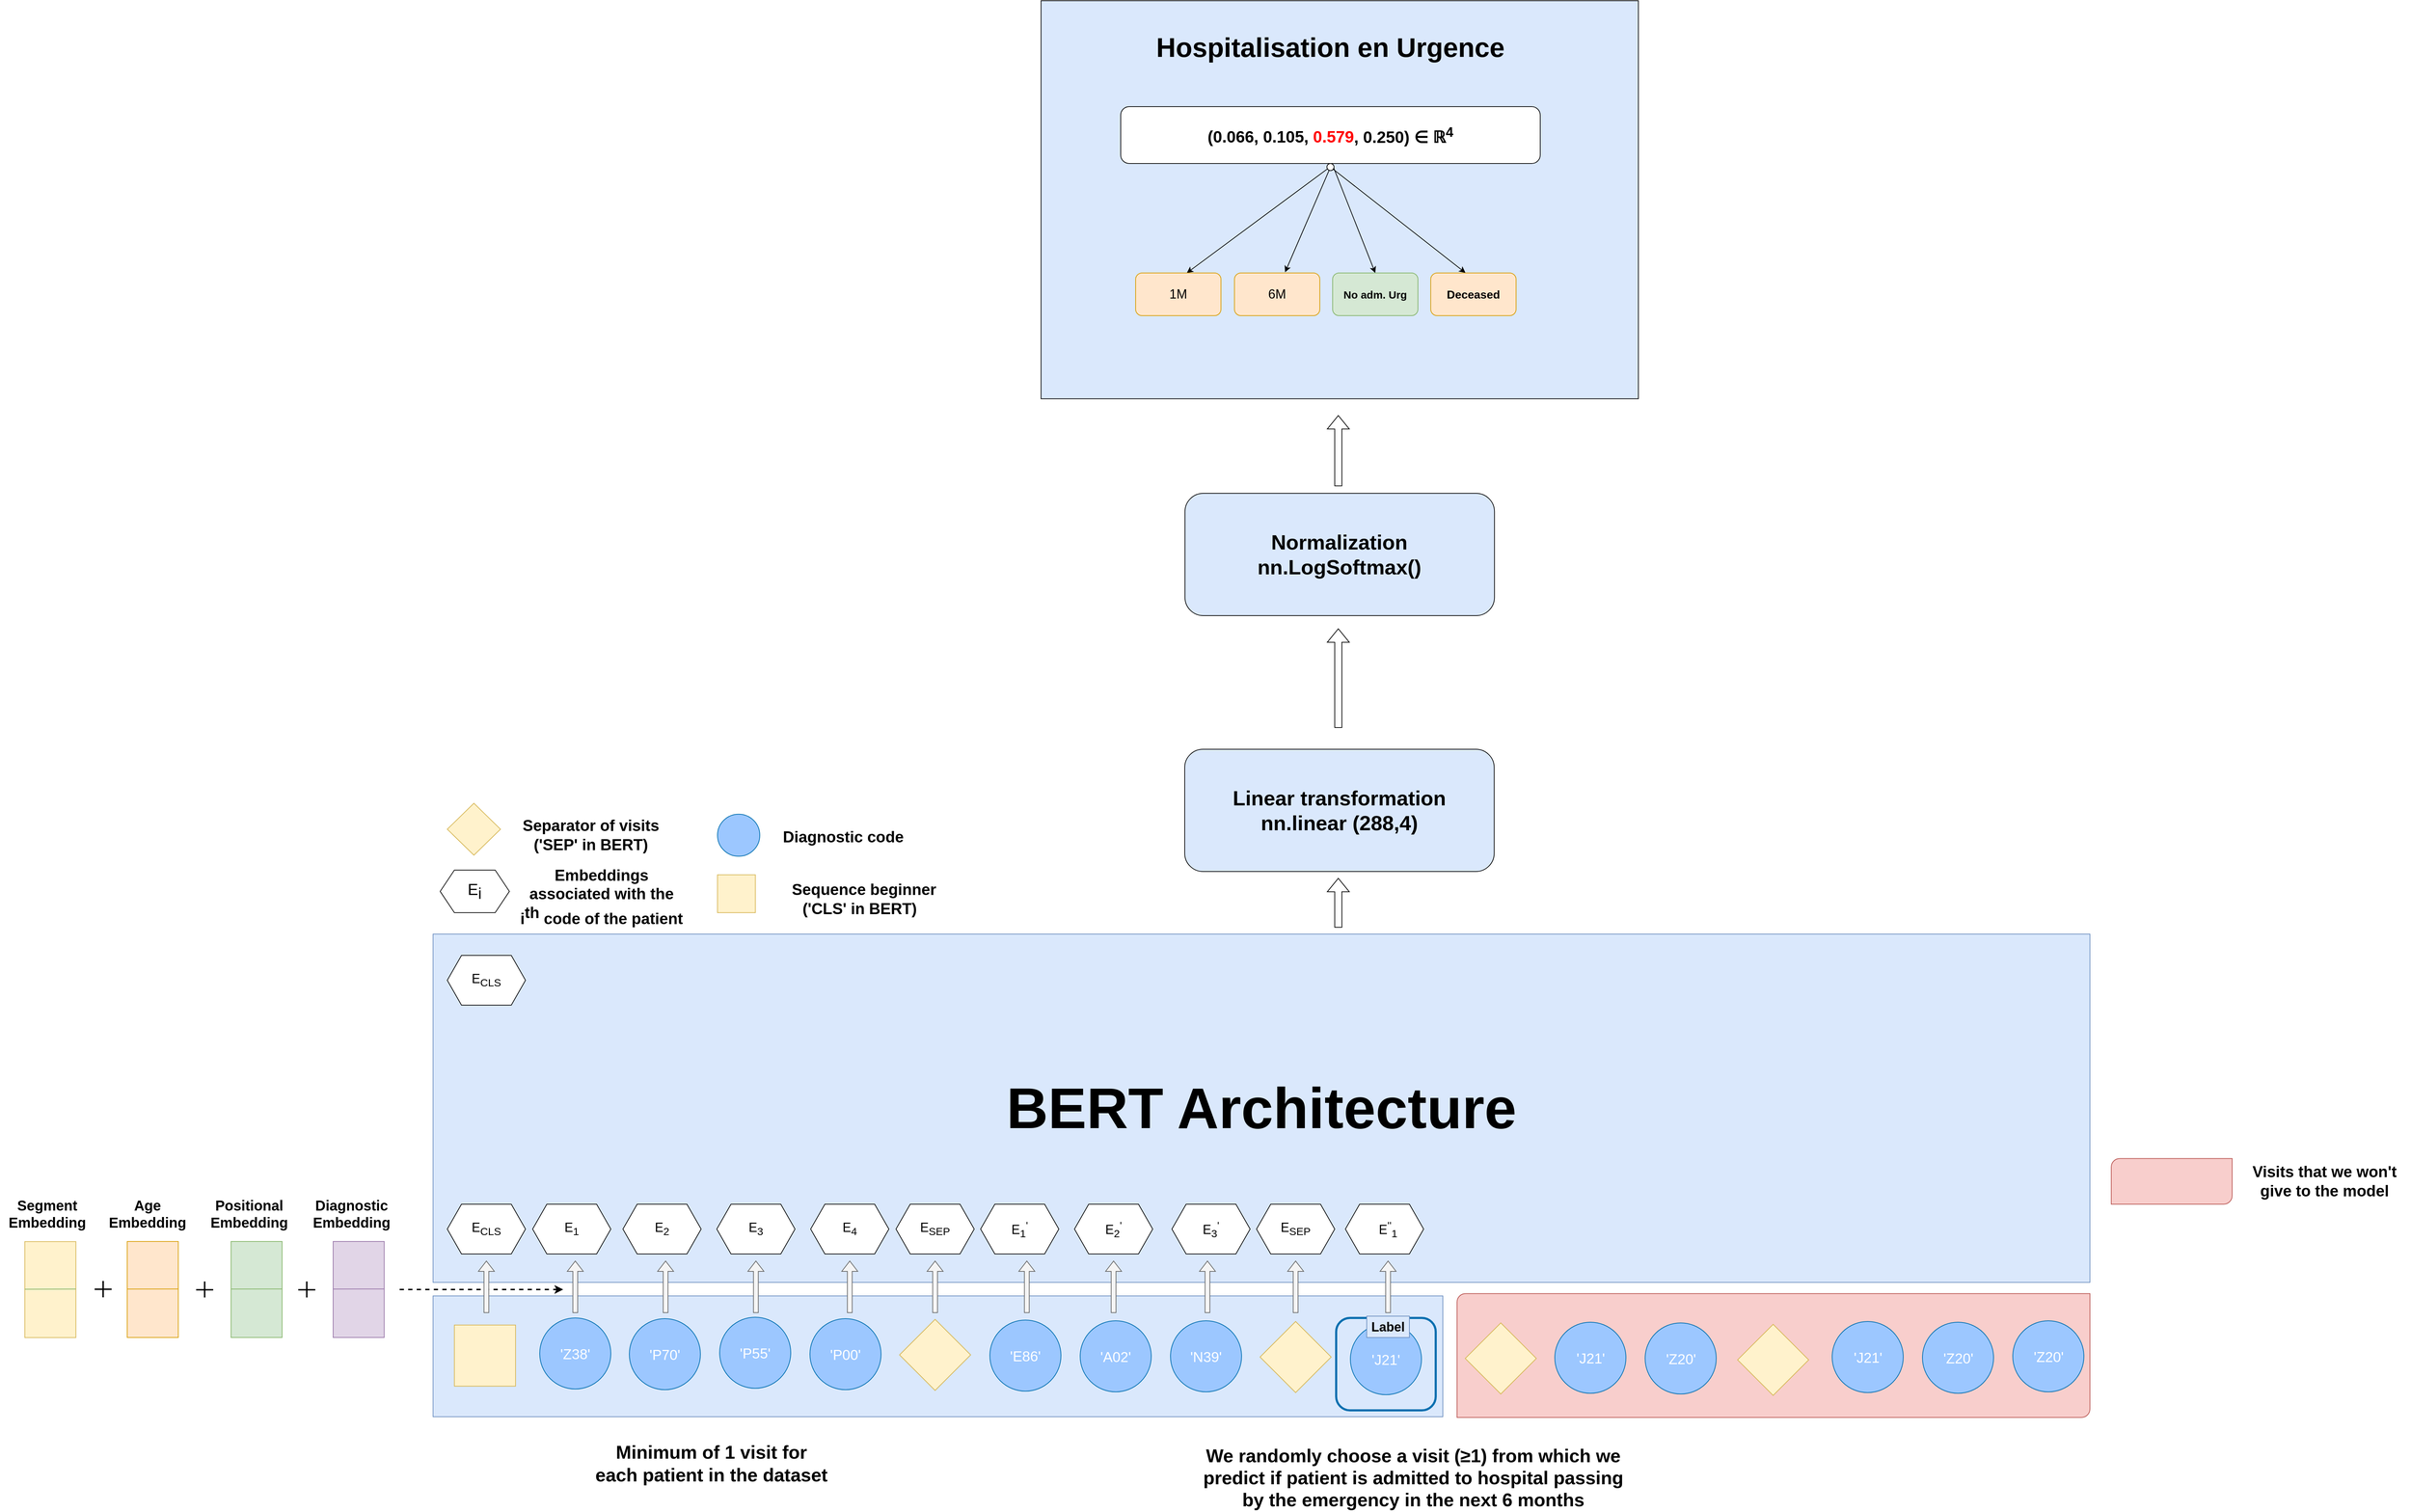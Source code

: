 <mxfile version="22.0.4" type="github">
  <diagram name="Page-1" id="iJaSMaVpHQGALXnixF5b">
    <mxGraphModel dx="619" dy="2092" grid="1" gridSize="10" guides="1" tooltips="1" connect="1" arrows="1" fold="1" page="1" pageScale="1" pageWidth="827" pageHeight="1169" math="0" shadow="0">
      <root>
        <mxCell id="0" />
        <mxCell id="1" parent="0" />
        <mxCell id="U0XQma4ryhpkUwMsfx8T-19" value="" style="verticalLabelPosition=bottom;verticalAlign=top;html=1;shape=mxgraph.basic.diag_round_rect;dx=6;whiteSpace=wrap;fillColor=#f8cecc;strokeColor=#b85450;" parent="1" vertex="1">
          <mxGeometry x="3060" y="795.75" width="890" height="174.25" as="geometry" />
        </mxCell>
        <mxCell id="1E4NdVVgAduAR2HttTV0-28" value="&lt;h2 style=&quot;font-size: 81px;&quot; align=&quot;center&quot;&gt;&lt;font style=&quot;font-size: 81px;&quot;&gt;BERT Architecture&lt;/font&gt;&lt;/h2&gt;" style="rounded=0;whiteSpace=wrap;html=1;fillColor=#dae8fc;strokeColor=#6c8ebf;align=center;" parent="1" vertex="1">
          <mxGeometry x="1620" y="290" width="2330" height="490" as="geometry" />
        </mxCell>
        <mxCell id="pajMBO5-fDyzua4MGGLV-39" value="" style="rounded=0;whiteSpace=wrap;html=1;fillColor=#dae8fc;flipH=1;strokeColor=#6c8ebf;flipV=0;" parent="1" vertex="1">
          <mxGeometry x="1620" y="799" width="1420" height="170" as="geometry" />
        </mxCell>
        <mxCell id="pajMBO5-fDyzua4MGGLV-40" value="&lt;font style=&quot;font-size: 20px;&quot; color=&quot;#ffffff&quot;&gt;&#39;P55&#39;&lt;/font&gt;" style="ellipse;whiteSpace=wrap;html=1;fillColor=#9CC7FF;flipH=1;strokeColor=#006EAF;" parent="1" vertex="1">
          <mxGeometry x="2023" y="829" width="100" height="100" as="geometry" />
        </mxCell>
        <mxCell id="pajMBO5-fDyzua4MGGLV-41" value="&lt;font style=&quot;font-size: 20px;&quot;&gt;&#39;Z38&#39;&lt;/font&gt;" style="ellipse;whiteSpace=wrap;html=1;fillColor=#9CC7FF;flipH=1;strokeColor=#006EAF;fontColor=#ffffff;" parent="1" vertex="1">
          <mxGeometry x="1770" y="830" width="100" height="100" as="geometry" />
        </mxCell>
        <mxCell id="pajMBO5-fDyzua4MGGLV-42" value="&lt;font style=&quot;font-size: 20px;&quot; color=&quot;#ffffff&quot;&gt;&#39;P70&#39;&lt;/font&gt;" style="ellipse;whiteSpace=wrap;html=1;fillColor=#9CC7FF;flipH=1;strokeColor=#006EAF;" parent="1" vertex="1">
          <mxGeometry x="1896" y="831" width="100" height="100" as="geometry" />
        </mxCell>
        <mxCell id="pajMBO5-fDyzua4MGGLV-43" value="&lt;font style=&quot;font-size: 20px;&quot; color=&quot;#ffffff&quot;&gt;&#39;P00&#39;&lt;/font&gt;" style="ellipse;whiteSpace=wrap;html=1;fillColor=#9CC7FF;flipH=1;strokeColor=#006EAF;" parent="1" vertex="1">
          <mxGeometry x="2150" y="831" width="100" height="100" as="geometry" />
        </mxCell>
        <mxCell id="pajMBO5-fDyzua4MGGLV-44" value="" style="rhombus;whiteSpace=wrap;html=1;flipH=1;direction=north;fillColor=#fff2cc;strokeColor=#d6b656;" parent="1" vertex="1">
          <mxGeometry x="2276" y="832" width="100" height="100" as="geometry" />
        </mxCell>
        <mxCell id="pajMBO5-fDyzua4MGGLV-45" value="&lt;font style=&quot;font-size: 20px;&quot; color=&quot;#ffffff&quot;&gt;&#39;E86&#39;&lt;/font&gt;" style="ellipse;whiteSpace=wrap;html=1;fillColor=#9CC7FF;flipH=1;strokeColor=#006EAF;" parent="1" vertex="1">
          <mxGeometry x="2403" y="833" width="100" height="100" as="geometry" />
        </mxCell>
        <mxCell id="pajMBO5-fDyzua4MGGLV-46" value="&lt;font style=&quot;font-size: 20px;&quot; color=&quot;#ffffff&quot;&gt;&#39;A02&#39;&lt;/font&gt;" style="ellipse;whiteSpace=wrap;html=1;fillColor=#9CC7FF;flipH=1;strokeColor=#006EAF;" parent="1" vertex="1">
          <mxGeometry x="2530" y="834" width="100" height="100" as="geometry" />
        </mxCell>
        <mxCell id="pajMBO5-fDyzua4MGGLV-47" value="&lt;font style=&quot;font-size: 20px;&quot; color=&quot;#ffffff&quot;&gt;&#39;N39&#39;&lt;/font&gt;" style="ellipse;whiteSpace=wrap;html=1;fillColor=#9CC7FF;flipH=1;strokeColor=#006EAF;" parent="1" vertex="1">
          <mxGeometry x="2657" y="834" width="100" height="100" as="geometry" />
        </mxCell>
        <mxCell id="pajMBO5-fDyzua4MGGLV-48" value="" style="rhombus;whiteSpace=wrap;html=1;flipH=1;fillColor=#fff2cc;strokeColor=#d6b656;" parent="1" vertex="1">
          <mxGeometry x="2783" y="835" width="100" height="100" as="geometry" />
        </mxCell>
        <mxCell id="pajMBO5-fDyzua4MGGLV-49" value="&lt;font style=&quot;font-size: 20px;&quot; color=&quot;#ffffff&quot;&gt;&#39;J21&#39;&lt;/font&gt;" style="ellipse;whiteSpace=wrap;html=1;fillColor=#9CC7FF;flipH=1;strokeColor=#006EAF;" parent="1" vertex="1">
          <mxGeometry x="2910" y="838" width="100" height="100" as="geometry" />
        </mxCell>
        <mxCell id="pajMBO5-fDyzua4MGGLV-51" value="" style="whiteSpace=wrap;html=1;aspect=fixed;direction=east;flipH=1;flipV=1;strokeColor=#d6b656;fillColor=#fff2cc;" parent="1" vertex="1">
          <mxGeometry x="1650" y="840" width="86" height="86" as="geometry" />
        </mxCell>
        <mxCell id="pajMBO5-fDyzua4MGGLV-158" value="" style="shape=hexagon;perimeter=hexagonPerimeter2;whiteSpace=wrap;html=1;fixedSize=1;" parent="1" vertex="1">
          <mxGeometry x="1760" y="670" width="110" height="70" as="geometry" />
        </mxCell>
        <mxCell id="pajMBO5-fDyzua4MGGLV-159" value="" style="shape=hexagon;perimeter=hexagonPerimeter2;whiteSpace=wrap;html=1;fixedSize=1;" parent="1" vertex="1">
          <mxGeometry x="2522" y="670" width="110" height="70" as="geometry" />
        </mxCell>
        <mxCell id="pajMBO5-fDyzua4MGGLV-160" value="" style="shape=hexagon;perimeter=hexagonPerimeter2;whiteSpace=wrap;html=1;fixedSize=1;" parent="1" vertex="1">
          <mxGeometry x="2390" y="670" width="110" height="70" as="geometry" />
        </mxCell>
        <mxCell id="pajMBO5-fDyzua4MGGLV-161" value="" style="shape=hexagon;perimeter=hexagonPerimeter2;whiteSpace=wrap;html=1;fixedSize=1;" parent="1" vertex="1">
          <mxGeometry x="2151" y="670" width="110" height="70" as="geometry" />
        </mxCell>
        <mxCell id="pajMBO5-fDyzua4MGGLV-162" value="" style="shape=hexagon;perimeter=hexagonPerimeter2;whiteSpace=wrap;html=1;fixedSize=1;" parent="1" vertex="1">
          <mxGeometry x="2019" y="670" width="110" height="70" as="geometry" />
        </mxCell>
        <mxCell id="pajMBO5-fDyzua4MGGLV-163" value="" style="shape=hexagon;perimeter=hexagonPerimeter2;whiteSpace=wrap;html=1;fixedSize=1;" parent="1" vertex="1">
          <mxGeometry x="1887" y="670" width="110" height="70" as="geometry" />
        </mxCell>
        <mxCell id="pajMBO5-fDyzua4MGGLV-164" value="" style="shape=hexagon;perimeter=hexagonPerimeter2;whiteSpace=wrap;html=1;fixedSize=1;" parent="1" vertex="1">
          <mxGeometry x="2903" y="670" width="110" height="70" as="geometry" />
        </mxCell>
        <mxCell id="pajMBO5-fDyzua4MGGLV-165" value="" style="shape=hexagon;perimeter=hexagonPerimeter2;whiteSpace=wrap;html=1;fixedSize=1;" parent="1" vertex="1">
          <mxGeometry x="2659" y="670" width="110" height="70" as="geometry" />
        </mxCell>
        <mxCell id="pajMBO5-fDyzua4MGGLV-166" value="&lt;font style=&quot;font-size: 18px;&quot;&gt;E&lt;sub&gt;1&lt;/sub&gt;&lt;/font&gt;" style="text;html=1;strokeColor=none;fillColor=none;align=center;verticalAlign=middle;whiteSpace=wrap;rounded=0;" parent="1" vertex="1">
          <mxGeometry x="1785" y="690" width="60" height="30" as="geometry" />
        </mxCell>
        <mxCell id="pajMBO5-fDyzua4MGGLV-167" value="&lt;font style=&quot;font-size: 18px;&quot;&gt;E&lt;sub&gt;1&lt;/sub&gt;&lt;sup&gt;&#39;&lt;/sup&gt;&lt;/font&gt;" style="text;html=1;strokeColor=none;fillColor=none;align=center;verticalAlign=middle;whiteSpace=wrap;rounded=0;" parent="1" vertex="1">
          <mxGeometry x="2415" y="690" width="60" height="30" as="geometry" />
        </mxCell>
        <mxCell id="pajMBO5-fDyzua4MGGLV-168" value="&lt;font style=&quot;font-size: 18px;&quot;&gt;E&lt;sub&gt;4&lt;/sub&gt;&lt;/font&gt;" style="text;html=1;strokeColor=none;fillColor=none;align=center;verticalAlign=middle;whiteSpace=wrap;rounded=0;" parent="1" vertex="1">
          <mxGeometry x="2176" y="690" width="60" height="30" as="geometry" />
        </mxCell>
        <mxCell id="pajMBO5-fDyzua4MGGLV-169" value="&lt;font style=&quot;font-size: 18px;&quot;&gt;E&lt;sub&gt;3&lt;/sub&gt;&lt;/font&gt;" style="text;html=1;strokeColor=none;fillColor=none;align=center;verticalAlign=middle;whiteSpace=wrap;rounded=0;" parent="1" vertex="1">
          <mxGeometry x="2044" y="690" width="60" height="30" as="geometry" />
        </mxCell>
        <mxCell id="pajMBO5-fDyzua4MGGLV-170" value="&lt;font style=&quot;font-size: 18px;&quot;&gt;E&lt;sub&gt;2&lt;/sub&gt;&lt;/font&gt;" style="text;html=1;strokeColor=none;fillColor=none;align=center;verticalAlign=middle;whiteSpace=wrap;rounded=0;" parent="1" vertex="1">
          <mxGeometry x="1912" y="690" width="60" height="30" as="geometry" />
        </mxCell>
        <mxCell id="pajMBO5-fDyzua4MGGLV-171" value="&lt;font style=&quot;font-size: 18px;&quot;&gt;E&lt;sup&gt;&#39;&#39;&lt;/sup&gt;&lt;sub&gt;1&lt;/sub&gt;&lt;/font&gt;" style="text;html=1;strokeColor=none;fillColor=none;align=center;verticalAlign=middle;whiteSpace=wrap;rounded=0;" parent="1" vertex="1">
          <mxGeometry x="2933" y="690" width="60" height="30" as="geometry" />
        </mxCell>
        <mxCell id="pajMBO5-fDyzua4MGGLV-172" value="&lt;font style=&quot;font-size: 18px;&quot;&gt;E&lt;sub&gt;3&lt;/sub&gt;&lt;sup&gt;&#39;&lt;/sup&gt;&lt;/font&gt;" style="text;html=1;strokeColor=none;fillColor=none;align=center;verticalAlign=middle;whiteSpace=wrap;rounded=0;" parent="1" vertex="1">
          <mxGeometry x="2684" y="690" width="60" height="30" as="geometry" />
        </mxCell>
        <mxCell id="pajMBO5-fDyzua4MGGLV-173" value="&lt;font style=&quot;font-size: 18px;&quot;&gt;E&lt;sub&gt;2&lt;/sub&gt;&lt;sup&gt;&#39;&lt;/sup&gt;&lt;/font&gt;" style="text;html=1;strokeColor=none;fillColor=none;align=center;verticalAlign=middle;whiteSpace=wrap;rounded=0;" parent="1" vertex="1">
          <mxGeometry x="2547" y="690" width="60" height="30" as="geometry" />
        </mxCell>
        <mxCell id="pajMBO5-fDyzua4MGGLV-174" value="" style="shape=singleArrow;direction=north;whiteSpace=wrap;html=1;fillColor=#f5f5f5;fontColor=#333333;strokeColor=#666666;" parent="1" vertex="1">
          <mxGeometry x="1808.75" y="750" width="22.5" height="72.5" as="geometry" />
        </mxCell>
        <mxCell id="pajMBO5-fDyzua4MGGLV-175" value="" style="shape=singleArrow;direction=north;whiteSpace=wrap;html=1;fillColor=#f5f5f5;fontColor=#333333;strokeColor=#666666;" parent="1" vertex="1">
          <mxGeometry x="2443.75" y="750" width="22.5" height="72.5" as="geometry" />
        </mxCell>
        <mxCell id="pajMBO5-fDyzua4MGGLV-176" value="" style="shape=singleArrow;direction=north;whiteSpace=wrap;html=1;fillColor=#f5f5f5;fontColor=#333333;strokeColor=#666666;" parent="1" vertex="1">
          <mxGeometry x="2194.75" y="750" width="22.5" height="72.5" as="geometry" />
        </mxCell>
        <mxCell id="pajMBO5-fDyzua4MGGLV-177" value="" style="shape=singleArrow;direction=north;whiteSpace=wrap;html=1;fillColor=#f5f5f5;fontColor=#333333;strokeColor=#666666;" parent="1" vertex="1">
          <mxGeometry x="2062.75" y="750" width="22.5" height="72.5" as="geometry" />
        </mxCell>
        <mxCell id="pajMBO5-fDyzua4MGGLV-178" value="" style="shape=singleArrow;direction=north;whiteSpace=wrap;html=1;fillColor=#f5f5f5;fontColor=#333333;strokeColor=#666666;" parent="1" vertex="1">
          <mxGeometry x="1935.75" y="750" width="22.5" height="72.5" as="geometry" />
        </mxCell>
        <mxCell id="pajMBO5-fDyzua4MGGLV-179" value="" style="shape=singleArrow;direction=north;whiteSpace=wrap;html=1;fillColor=#f5f5f5;fontColor=#333333;strokeColor=#666666;" parent="1" vertex="1">
          <mxGeometry x="2951.75" y="750" width="22.5" height="72.5" as="geometry" />
        </mxCell>
        <mxCell id="pajMBO5-fDyzua4MGGLV-180" value="" style="shape=singleArrow;direction=north;whiteSpace=wrap;html=1;fillColor=#f5f5f5;fontColor=#333333;strokeColor=#666666;" parent="1" vertex="1">
          <mxGeometry x="2697.75" y="750" width="22.5" height="72.5" as="geometry" />
        </mxCell>
        <mxCell id="pajMBO5-fDyzua4MGGLV-181" value="" style="shape=singleArrow;direction=north;whiteSpace=wrap;html=1;fillColor=#f5f5f5;fontColor=#333333;strokeColor=#666666;" parent="1" vertex="1">
          <mxGeometry x="2565.75" y="750" width="22.5" height="72.5" as="geometry" />
        </mxCell>
        <mxCell id="pajMBO5-fDyzua4MGGLV-209" value="" style="endArrow=classic;html=1;rounded=0;strokeWidth=2;dashed=1;" parent="1" edge="1">
          <mxGeometry width="50" height="50" relative="1" as="geometry">
            <mxPoint x="1573" y="790" as="sourcePoint" />
            <mxPoint x="1803" y="790" as="targetPoint" />
          </mxGeometry>
        </mxCell>
        <mxCell id="pajMBO5-fDyzua4MGGLV-229" value="&lt;div style=&quot;font-size: 29px;&quot;&gt;&lt;b&gt;&lt;font style=&quot;font-size: 29px;&quot;&gt;Linear transformation&lt;/font&gt;&lt;/b&gt;&lt;/div&gt;&lt;div style=&quot;font-size: 29px;&quot;&gt;&lt;font style=&quot;font-size: 29px;&quot;&gt;&lt;b&gt;nn.linear (288,4)&lt;br&gt;&lt;/b&gt; &lt;/font&gt;&lt;/div&gt;" style="rounded=1;whiteSpace=wrap;html=1;fillColor=#DAE8FC;" parent="1" vertex="1">
          <mxGeometry x="2677" y="30" width="435.25" height="172" as="geometry" />
        </mxCell>
        <mxCell id="pajMBO5-fDyzua4MGGLV-251" value="&lt;p style=&quot;line-height: 0%;&quot;&gt;&lt;br&gt;&lt;/p&gt;" style="rounded=0;whiteSpace=wrap;html=1;fillColor=#DAE8FC;" parent="1" vertex="1">
          <mxGeometry x="2475" y="-1023" width="840" height="560" as="geometry" />
        </mxCell>
        <mxCell id="qL8Y19arw2ljMX_Rw4NP-1" value="&lt;font style=&quot;font-size: 23px;&quot;&gt;&lt;b&gt;&lt;font style=&quot;font-size: 23px;&quot;&gt;(0.066, &lt;font style=&quot;font-size: 23px;&quot;&gt;0.105&lt;/font&gt;, &lt;/font&gt;&lt;font style=&quot;font-size: 23px;&quot;&gt;&lt;font style=&quot;font-size: 23px;&quot; color=&quot;#ff0000&quot;&gt;0.579&lt;/font&gt;&lt;/font&gt;&lt;font style=&quot;font-size: 23px;&quot;&gt;, 0.250) ∈ ℝ&lt;sup&gt;4&lt;/sup&gt;&lt;/font&gt;&lt;/b&gt;&lt;/font&gt;" style="rounded=1;whiteSpace=wrap;html=1;" parent="1" vertex="1">
          <mxGeometry x="2587" y="-874" width="590" height="80" as="geometry" />
        </mxCell>
        <mxCell id="qL8Y19arw2ljMX_Rw4NP-11" value="&lt;p style=&quot;line-height: 0%; font-size: 38px;&quot;&gt;&lt;font style=&quot;font-size: 38px;&quot;&gt;&lt;b&gt;&lt;font style=&quot;font-size: 38px;&quot;&gt;Hospitalisation en Urgence&lt;br&gt;&lt;/font&gt;&lt;/b&gt;&lt;/font&gt;&lt;/p&gt;&lt;p style=&quot;line-height: 0%;&quot;&gt;&lt;b&gt;&lt;font style=&quot;font-size: 30px;&quot;&gt;&lt;br&gt;&lt;/font&gt;&lt;/b&gt;&lt;/p&gt;" style="text;html=1;strokeColor=none;fillColor=none;align=center;verticalAlign=middle;whiteSpace=wrap;rounded=0;" parent="1" vertex="1">
          <mxGeometry x="2610" y="-1023" width="544" height="147" as="geometry" />
        </mxCell>
        <mxCell id="U0XQma4ryhpkUwMsfx8T-5" value="&lt;font style=&quot;font-size: 20px;&quot; color=&quot;#ffffff&quot;&gt;&#39;J21&#39;&lt;/font&gt;" style="ellipse;whiteSpace=wrap;html=1;fillColor=#9CC7FF;flipH=1;strokeColor=#006EAF;" parent="1" vertex="1">
          <mxGeometry x="3587.5" y="835" width="100" height="100" as="geometry" />
        </mxCell>
        <mxCell id="U0XQma4ryhpkUwMsfx8T-6" value="&lt;font style=&quot;font-size: 20px;&quot; color=&quot;#ffffff&quot;&gt;&#39;Z20&#39;&lt;/font&gt;" style="ellipse;whiteSpace=wrap;html=1;fillColor=#9CC7FF;flipH=1;strokeColor=#006EAF;" parent="1" vertex="1">
          <mxGeometry x="3714.5" y="836" width="100" height="100" as="geometry" />
        </mxCell>
        <mxCell id="U0XQma4ryhpkUwMsfx8T-7" value="&lt;font style=&quot;font-size: 20px;&quot; color=&quot;#ffffff&quot;&gt;&#39;Z20&#39;&lt;/font&gt;" style="ellipse;whiteSpace=wrap;html=1;fillColor=#9CC7FF;flipH=1;strokeColor=#006EAF;" parent="1" vertex="1">
          <mxGeometry x="3841.5" y="834" width="100" height="100" as="geometry" />
        </mxCell>
        <mxCell id="U0XQma4ryhpkUwMsfx8T-13" value="" style="rhombus;whiteSpace=wrap;html=1;flipH=1;fillColor=#fff2cc;strokeColor=#d6b656;" parent="1" vertex="1">
          <mxGeometry x="3071.5" y="837" width="100" height="100" as="geometry" />
        </mxCell>
        <mxCell id="U0XQma4ryhpkUwMsfx8T-14" value="&lt;font style=&quot;font-size: 20px;&quot; color=&quot;#ffffff&quot;&gt;&#39;J21&#39;&lt;/font&gt;" style="ellipse;whiteSpace=wrap;html=1;fillColor=#9CC7FF;flipH=1;strokeColor=#006EAF;" parent="1" vertex="1">
          <mxGeometry x="3197.5" y="836" width="100" height="100" as="geometry" />
        </mxCell>
        <mxCell id="U0XQma4ryhpkUwMsfx8T-15" value="&lt;font style=&quot;font-size: 20px;&quot; color=&quot;#ffffff&quot;&gt;&#39;Z20&#39;&lt;/font&gt;" style="ellipse;whiteSpace=wrap;html=1;fillColor=#9CC7FF;flipH=1;strokeColor=#006EAF;" parent="1" vertex="1">
          <mxGeometry x="3324.5" y="837" width="100" height="100" as="geometry" />
        </mxCell>
        <mxCell id="U0XQma4ryhpkUwMsfx8T-16" value="" style="rhombus;whiteSpace=wrap;html=1;flipH=1;fillColor=#fff2cc;strokeColor=#d6b656;" parent="1" vertex="1">
          <mxGeometry x="3454.5" y="839" width="100" height="100" as="geometry" />
        </mxCell>
        <mxCell id="U0XQma4ryhpkUwMsfx8T-17" value="" style="rounded=1;whiteSpace=wrap;html=1;fillColor=none;strokeWidth=3;fontColor=#ffffff;strokeColor=#006EAF;" parent="1" vertex="1">
          <mxGeometry x="2890" y="830" width="140" height="130" as="geometry" />
        </mxCell>
        <mxCell id="U0XQma4ryhpkUwMsfx8T-20" value="&lt;font size=&quot;1&quot;&gt;&lt;b&gt;&lt;font style=&quot;font-size: 26px;&quot;&gt;Minimum of 1 visit for each patient in the dataset&lt;br&gt;&lt;/font&gt;&lt;/b&gt;&lt;/font&gt;" style="text;html=1;strokeColor=none;fillColor=none;align=center;verticalAlign=middle;whiteSpace=wrap;rounded=0;" parent="1" vertex="1">
          <mxGeometry x="1845" y="1020" width="333" height="30" as="geometry" />
        </mxCell>
        <mxCell id="U0XQma4ryhpkUwMsfx8T-22" value="&lt;b style=&quot;font-size: 26px;&quot;&gt;&lt;font style=&quot;font-size: 26px;&quot;&gt;We randomly choose a visit (≥1) from which we predict if patient is admitted to hospital passing by the emergency in the next 6 months&lt;br&gt;&lt;/font&gt;&lt;/b&gt;" style="text;html=1;strokeColor=none;fillColor=none;align=center;verticalAlign=middle;whiteSpace=wrap;rounded=0;" parent="1" vertex="1">
          <mxGeometry x="2699" y="1040" width="598.5" height="30" as="geometry" />
        </mxCell>
        <mxCell id="U0XQma4ryhpkUwMsfx8T-38" value="" style="endArrow=classic;html=1;rounded=0;entryX=0.593;entryY=-0.017;entryDx=0;entryDy=0;exitX=0.319;exitY=0.935;exitDx=0;exitDy=0;exitPerimeter=0;entryPerimeter=0;" parent="1" source="U0XQma4ryhpkUwMsfx8T-50" target="Pxr1sb_3Jig655C3xY3p-4" edge="1">
          <mxGeometry width="50" height="50" relative="1" as="geometry">
            <mxPoint x="2800" y="-683" as="sourcePoint" />
            <mxPoint x="2808.5" y="-650" as="targetPoint" />
          </mxGeometry>
        </mxCell>
        <mxCell id="U0XQma4ryhpkUwMsfx8T-41" value="" style="endArrow=classic;html=1;rounded=0;exitX=0.269;exitY=0.614;exitDx=0;exitDy=0;exitPerimeter=0;entryX=0.244;entryY=0.684;entryDx=0;entryDy=0;entryPerimeter=0;" parent="1" source="U0XQma4ryhpkUwMsfx8T-50" edge="1" target="pajMBO5-fDyzua4MGGLV-251">
          <mxGeometry width="50" height="50" relative="1" as="geometry">
            <mxPoint x="2769" y="-792" as="sourcePoint" />
            <mxPoint x="2713" y="-642.9" as="targetPoint" />
          </mxGeometry>
        </mxCell>
        <mxCell id="U0XQma4ryhpkUwMsfx8T-42" value="" style="endArrow=classic;html=1;rounded=0;entryX=0.407;entryY=-0.003;entryDx=0;entryDy=0;entryPerimeter=0;" parent="1" edge="1" target="Pxr1sb_3Jig655C3xY3p-6" source="U0XQma4ryhpkUwMsfx8T-50">
          <mxGeometry width="50" height="50" relative="1" as="geometry">
            <mxPoint x="2890" y="-793" as="sourcePoint" />
            <mxPoint x="3035.8" y="-641.9" as="targetPoint" />
          </mxGeometry>
        </mxCell>
        <mxCell id="U0XQma4ryhpkUwMsfx8T-43" value="" style="endArrow=classic;html=1;rounded=0;entryX=0.5;entryY=0;entryDx=0;entryDy=0;exitX=0.837;exitY=0.317;exitDx=0;exitDy=0;exitPerimeter=0;" parent="1" target="Pxr1sb_3Jig655C3xY3p-5" edge="1" source="U0XQma4ryhpkUwMsfx8T-50">
          <mxGeometry width="50" height="50" relative="1" as="geometry">
            <mxPoint x="2890" y="-793" as="sourcePoint" />
            <mxPoint x="2934.5" y="-649" as="targetPoint" />
          </mxGeometry>
        </mxCell>
        <mxCell id="U0XQma4ryhpkUwMsfx8T-50" value="" style="ellipse;whiteSpace=wrap;html=1;aspect=fixed;" parent="1" vertex="1">
          <mxGeometry x="2877" y="-794" width="10" height="10" as="geometry" />
        </mxCell>
        <mxCell id="U0XQma4ryhpkUwMsfx8T-53" value="&lt;font size=&quot;1&quot;&gt;&lt;b style=&quot;font-size: 18px;&quot;&gt;Label&lt;/b&gt;&lt;/font&gt;" style="text;html=1;strokeColor=#6c8ebf;fillColor=#dae8fc;align=center;verticalAlign=middle;whiteSpace=wrap;rounded=0;" parent="1" vertex="1">
          <mxGeometry x="2933" y="827.5" width="60" height="30" as="geometry" />
        </mxCell>
        <mxCell id="U0XQma4ryhpkUwMsfx8T-54" value="&lt;div style=&quot;font-size: 29px;&quot;&gt;&lt;font style=&quot;font-size: 29px;&quot;&gt;&lt;b&gt;Normalization&lt;br&gt;&lt;/b&gt;&lt;/font&gt;&lt;/div&gt;&lt;div style=&quot;font-size: 29px;&quot;&gt;&lt;font style=&quot;font-size: 29px;&quot;&gt;&lt;b&gt;nn.LogSoftmax()&lt;/b&gt;&lt;/font&gt;&lt;b&gt;&lt;font style=&quot;font-size: 29px;&quot;&gt;&lt;/font&gt;&lt;/b&gt;&lt;/div&gt;" style="rounded=1;whiteSpace=wrap;html=1;fillColor=#DAE8FC;" parent="1" vertex="1">
          <mxGeometry x="2677.38" y="-330" width="435.25" height="172" as="geometry" />
        </mxCell>
        <mxCell id="U0XQma4ryhpkUwMsfx8T-57" value="&lt;font style=&quot;font-size: 18px;&quot;&gt;E&lt;sub style=&quot;&quot;&gt;CLS&lt;/sub&gt;&lt;/font&gt;" style="shape=hexagon;perimeter=hexagonPerimeter2;whiteSpace=wrap;html=1;fixedSize=1;" parent="1" vertex="1">
          <mxGeometry x="1640" y="670" width="110" height="70" as="geometry" />
        </mxCell>
        <mxCell id="U0XQma4ryhpkUwMsfx8T-58" value="" style="shape=singleArrow;direction=north;whiteSpace=wrap;html=1;fillColor=#f5f5f5;fontColor=#333333;strokeColor=#666666;" parent="1" vertex="1">
          <mxGeometry x="1683.75" y="750" width="22.5" height="72.5" as="geometry" />
        </mxCell>
        <mxCell id="U0XQma4ryhpkUwMsfx8T-61" value="" style="shape=flexArrow;endArrow=classic;html=1;rounded=0;fillColor=default;" parent="1" edge="1">
          <mxGeometry width="50" height="50" relative="1" as="geometry">
            <mxPoint x="2893" y="-340" as="sourcePoint" />
            <mxPoint x="2893" y="-440" as="targetPoint" />
          </mxGeometry>
        </mxCell>
        <mxCell id="U0XQma4ryhpkUwMsfx8T-62" value="" style="shape=flexArrow;endArrow=classic;html=1;rounded=0;fillColor=default;" parent="1" edge="1">
          <mxGeometry width="50" height="50" relative="1" as="geometry">
            <mxPoint x="2893" as="sourcePoint" />
            <mxPoint x="2893" y="-140" as="targetPoint" />
          </mxGeometry>
        </mxCell>
        <mxCell id="U0XQma4ryhpkUwMsfx8T-63" value="" style="shape=flexArrow;endArrow=classic;html=1;rounded=0;fillColor=default;" parent="1" edge="1">
          <mxGeometry width="50" height="50" relative="1" as="geometry">
            <mxPoint x="2893" y="281" as="sourcePoint" />
            <mxPoint x="2893" y="211" as="targetPoint" />
          </mxGeometry>
        </mxCell>
        <mxCell id="U0XQma4ryhpkUwMsfx8T-65" value="&lt;font style=&quot;font-size: 18px;&quot;&gt;E&lt;sub&gt;SEP&lt;/sub&gt;&lt;/font&gt;" style="shape=hexagon;perimeter=hexagonPerimeter2;whiteSpace=wrap;html=1;fixedSize=1;" parent="1" vertex="1">
          <mxGeometry x="2271" y="670" width="110" height="70" as="geometry" />
        </mxCell>
        <mxCell id="U0XQma4ryhpkUwMsfx8T-66" value="" style="shape=singleArrow;direction=north;whiteSpace=wrap;html=1;fillColor=#f5f5f5;fontColor=#333333;strokeColor=#666666;" parent="1" vertex="1">
          <mxGeometry x="2314.75" y="750" width="22.5" height="72.5" as="geometry" />
        </mxCell>
        <mxCell id="U0XQma4ryhpkUwMsfx8T-67" value="&lt;font style=&quot;font-size: 18px;&quot;&gt;E&lt;sub&gt;SEP&lt;/sub&gt;&lt;/font&gt;" style="shape=hexagon;perimeter=hexagonPerimeter2;whiteSpace=wrap;html=1;fixedSize=1;" parent="1" vertex="1">
          <mxGeometry x="2778" y="670" width="110" height="70" as="geometry" />
        </mxCell>
        <mxCell id="U0XQma4ryhpkUwMsfx8T-68" value="" style="shape=singleArrow;direction=north;whiteSpace=wrap;html=1;fillColor=#f5f5f5;fontColor=#333333;strokeColor=#666666;" parent="1" vertex="1">
          <mxGeometry x="2821.75" y="750" width="22.5" height="72.5" as="geometry" />
        </mxCell>
        <mxCell id="U0XQma4ryhpkUwMsfx8T-69" value="" style="group" parent="1" vertex="1" connectable="0">
          <mxGeometry x="1160" y="230" width="426" height="627.5" as="geometry" />
        </mxCell>
        <mxCell id="pajMBO5-fDyzua4MGGLV-97" value="" style="group;fillColor=#e1d5e7;strokeColor=#9673a6;" parent="U0XQma4ryhpkUwMsfx8T-69" vertex="1" connectable="0">
          <mxGeometry x="319.5" y="492.433" width="71.798" height="135.067" as="geometry" />
        </mxCell>
        <mxCell id="pajMBO5-fDyzua4MGGLV-96" value="" style="endArrow=none;html=1;rounded=0;fillColor=#e1d5e7;strokeColor=#9673a6;" parent="pajMBO5-fDyzua4MGGLV-97" edge="1">
          <mxGeometry width="50" height="50" relative="1" as="geometry">
            <mxPoint x="4.251e-15" y="66.993" as="sourcePoint" />
            <mxPoint x="71.798" y="66.757" as="targetPoint" />
          </mxGeometry>
        </mxCell>
        <mxCell id="pajMBO5-fDyzua4MGGLV-100" value="" style="group;fillColor=#FFE6CC;strokeColor=#d79b00;" parent="U0XQma4ryhpkUwMsfx8T-69" vertex="1" connectable="0">
          <mxGeometry x="29.916" y="492.433" width="71.798" height="135.067" as="geometry" />
        </mxCell>
        <mxCell id="pajMBO5-fDyzua4MGGLV-101" value="" style="endArrow=none;html=1;rounded=0;fillColor=#ffe6cc;strokeColor=#d79b00;" parent="pajMBO5-fDyzua4MGGLV-100" edge="1">
          <mxGeometry width="50" height="50" relative="1" as="geometry">
            <mxPoint x="4.251e-15" y="66.993" as="sourcePoint" />
            <mxPoint x="71.798" y="66.757" as="targetPoint" />
          </mxGeometry>
        </mxCell>
        <mxCell id="pajMBO5-fDyzua4MGGLV-102" value="" style="group;fillColor=#d5e8d4;strokeColor=#82b366;" parent="U0XQma4ryhpkUwMsfx8T-69" vertex="1" connectable="0">
          <mxGeometry x="175.904" y="492.433" width="71.798" height="135.067" as="geometry" />
        </mxCell>
        <mxCell id="pajMBO5-fDyzua4MGGLV-103" value="" style="endArrow=none;html=1;rounded=0;fillColor=#d5e8d4;strokeColor=#82b366;" parent="pajMBO5-fDyzua4MGGLV-102" edge="1">
          <mxGeometry width="50" height="50" relative="1" as="geometry">
            <mxPoint x="4.251e-15" y="66.993" as="sourcePoint" />
            <mxPoint x="71.798" y="66.757" as="targetPoint" />
          </mxGeometry>
        </mxCell>
        <mxCell id="pajMBO5-fDyzua4MGGLV-110" value="" style="group" parent="U0XQma4ryhpkUwMsfx8T-69" vertex="1" connectable="0">
          <mxGeometry x="126.843" y="548.711" width="47.865" height="51.776" as="geometry" />
        </mxCell>
        <mxCell id="pajMBO5-fDyzua4MGGLV-107" value="" style="endArrow=none;html=1;rounded=0;strokeWidth=2;" parent="pajMBO5-fDyzua4MGGLV-110" edge="1">
          <mxGeometry width="50" height="50" relative="1" as="geometry">
            <mxPoint x="11.966" y="22.511" as="sourcePoint" />
            <mxPoint x="11.966" as="targetPoint" />
          </mxGeometry>
        </mxCell>
        <mxCell id="pajMBO5-fDyzua4MGGLV-109" value="" style="endArrow=none;html=1;rounded=0;strokeWidth=2;" parent="pajMBO5-fDyzua4MGGLV-110" edge="1">
          <mxGeometry width="50" height="50" relative="1" as="geometry">
            <mxPoint x="23.933" y="11.605" as="sourcePoint" />
            <mxPoint y="11.605" as="targetPoint" />
          </mxGeometry>
        </mxCell>
        <mxCell id="pajMBO5-fDyzua4MGGLV-118" value="" style="group" parent="U0XQma4ryhpkUwMsfx8T-69" vertex="1" connectable="0">
          <mxGeometry x="270.438" y="548.711" width="23.933" height="22.511" as="geometry" />
        </mxCell>
        <mxCell id="pajMBO5-fDyzua4MGGLV-119" value="" style="endArrow=none;html=1;rounded=0;strokeWidth=2;" parent="pajMBO5-fDyzua4MGGLV-118" edge="1">
          <mxGeometry width="50" height="50" relative="1" as="geometry">
            <mxPoint x="11.966" y="22.511" as="sourcePoint" />
            <mxPoint x="11.966" as="targetPoint" />
          </mxGeometry>
        </mxCell>
        <mxCell id="pajMBO5-fDyzua4MGGLV-120" value="" style="endArrow=none;html=1;rounded=0;strokeWidth=2;" parent="pajMBO5-fDyzua4MGGLV-118" edge="1">
          <mxGeometry width="50" height="50" relative="1" as="geometry">
            <mxPoint x="23.933" y="11.605" as="sourcePoint" />
            <mxPoint y="11.605" as="targetPoint" />
          </mxGeometry>
        </mxCell>
        <mxCell id="pajMBO5-fDyzua4MGGLV-185" value="&lt;div style=&quot;font-size: 20px;&quot;&gt;&lt;font style=&quot;font-size: 20px;&quot;&gt;&lt;b style=&quot;font-size: 20px;&quot;&gt;Age&lt;/b&gt;&lt;/font&gt;&lt;/div&gt;&lt;div style=&quot;font-size: 20px;&quot;&gt;&lt;font style=&quot;font-size: 20px;&quot;&gt;&lt;b style=&quot;font-size: 20px;&quot;&gt;Embedding&lt;br style=&quot;font-size: 20px;&quot;&gt;&lt;/b&gt;&lt;/font&gt;&lt;/div&gt;" style="text;html=1;align=center;verticalAlign=middle;resizable=0;points=[];autosize=1;strokeColor=none;fillColor=none;fontSize=20;" parent="U0XQma4ryhpkUwMsfx8T-69" vertex="1">
          <mxGeometry x="-7" y="422.713" width="130" height="60" as="geometry" />
        </mxCell>
        <mxCell id="pajMBO5-fDyzua4MGGLV-186" value="&lt;div style=&quot;font-size: 20px;&quot;&gt;&lt;font style=&quot;font-size: 20px;&quot;&gt;&lt;b style=&quot;font-size: 20px;&quot;&gt;Positional &lt;br style=&quot;font-size: 20px;&quot;&gt;&lt;/b&gt;&lt;/font&gt;&lt;/div&gt;&lt;div style=&quot;font-size: 20px;&quot;&gt;&lt;font style=&quot;font-size: 20px;&quot;&gt;&lt;b style=&quot;font-size: 20px;&quot;&gt;Embedding&lt;br style=&quot;font-size: 20px;&quot;&gt;&lt;/b&gt;&lt;/font&gt;&lt;/div&gt;" style="text;html=1;align=center;verticalAlign=middle;resizable=0;points=[];autosize=1;strokeColor=none;fillColor=none;fontSize=20;" parent="U0XQma4ryhpkUwMsfx8T-69" vertex="1">
          <mxGeometry x="135.989" y="422.713" width="130" height="60" as="geometry" />
        </mxCell>
        <mxCell id="pajMBO5-fDyzua4MGGLV-187" value="&lt;div style=&quot;font-size: 20px;&quot;&gt;&lt;font style=&quot;font-size: 20px;&quot;&gt;&lt;b style=&quot;font-size: 20px;&quot;&gt;Diagnostic &lt;br style=&quot;font-size: 20px;&quot;&gt;&lt;/b&gt;&lt;/font&gt;&lt;/div&gt;&lt;div style=&quot;font-size: 20px;&quot;&gt;&lt;font style=&quot;font-size: 20px;&quot;&gt;&lt;b style=&quot;font-size: 20px;&quot;&gt;Embedding&lt;br style=&quot;font-size: 20px;&quot;&gt;&lt;/b&gt;&lt;/font&gt;&lt;/div&gt;" style="text;html=1;align=center;verticalAlign=middle;resizable=0;points=[];autosize=1;strokeColor=none;fillColor=none;fontSize=20;" parent="U0XQma4ryhpkUwMsfx8T-69" vertex="1">
          <mxGeometry x="279.584" y="422.713" width="130" height="60" as="geometry" />
        </mxCell>
        <mxCell id="U0XQma4ryhpkUwMsfx8T-70" value="" style="group;fontSize=22;" parent="1" vertex="1" connectable="0">
          <mxGeometry x="1630" y="-60" width="350" height="340" as="geometry" />
        </mxCell>
        <mxCell id="U0XQma4ryhpkUwMsfx8T-75" value="" style="rhombus;whiteSpace=wrap;html=1;flipH=1;direction=north;fillColor=#fff2cc;strokeColor=#d6b656;flipV=1;fontSize=22;" parent="U0XQma4ryhpkUwMsfx8T-70" vertex="1">
          <mxGeometry x="10" y="166" width="74.84" height="73.02" as="geometry" />
        </mxCell>
        <mxCell id="U0XQma4ryhpkUwMsfx8T-76" value="&lt;div style=&quot;font-size: 22px;&quot;&gt;&lt;b style=&quot;font-size: 22px;&quot;&gt;&lt;font style=&quot;font-size: 22px;&quot;&gt;Separator of visits &lt;br style=&quot;font-size: 22px;&quot;&gt;&lt;/font&gt;&lt;/b&gt;&lt;/div&gt;&lt;div style=&quot;font-size: 22px;&quot;&gt;&lt;b style=&quot;font-size: 22px;&quot;&gt;&lt;font style=&quot;font-size: 22px;&quot;&gt;(&#39;SEP&#39; in BERT)&lt;/font&gt;&lt;/b&gt;&lt;/div&gt;" style="text;html=1;strokeColor=none;fillColor=none;align=center;verticalAlign=middle;whiteSpace=wrap;rounded=0;fontSize=22;flipH=0;flipV=0;" parent="U0XQma4ryhpkUwMsfx8T-70" vertex="1">
          <mxGeometry x="110" y="194.43" width="204" height="33.44" as="geometry" />
        </mxCell>
        <mxCell id="U0XQma4ryhpkUwMsfx8T-77" value="E&lt;sub style=&quot;font-size: 22px;&quot;&gt;i&lt;/sub&gt;" style="shape=hexagon;perimeter=hexagonPerimeter2;whiteSpace=wrap;html=1;fixedSize=1;fontSize=22;flipH=1;flipV=1;" parent="U0XQma4ryhpkUwMsfx8T-70" vertex="1">
          <mxGeometry y="260" width="97.34" height="59.9" as="geometry" />
        </mxCell>
        <mxCell id="U0XQma4ryhpkUwMsfx8T-78" value="&lt;b style=&quot;font-size: 22px;&quot;&gt;&lt;font style=&quot;font-size: 22px;&quot;&gt;Embeddings associated with the i&lt;sup style=&quot;font-size: 22px;&quot;&gt;th&lt;/sup&gt; code of the patient &lt;/font&gt;&lt;/b&gt;" style="text;html=1;strokeColor=none;fillColor=none;align=center;verticalAlign=middle;whiteSpace=wrap;rounded=0;fontSize=22;flipV=0;flipH=0;" parent="U0XQma4ryhpkUwMsfx8T-70" vertex="1">
          <mxGeometry x="110" y="280.89" width="234" height="33.44" as="geometry" />
        </mxCell>
        <mxCell id="U0XQma4ryhpkUwMsfx8T-71" value="" style="ellipse;whiteSpace=wrap;html=1;fillColor=#9CC7FF;flipH=1;strokeColor=#006EAF;fontColor=#ffffff;flipV=1;fontSize=22;" parent="1" vertex="1">
          <mxGeometry x="2020" y="121.37" width="59.48" height="59.18" as="geometry" />
        </mxCell>
        <mxCell id="U0XQma4ryhpkUwMsfx8T-72" value="&lt;b style=&quot;font-size: 22px;&quot;&gt;&lt;font style=&quot;font-size: 22px;&quot;&gt;Diagnostic code&lt;/font&gt;&lt;/b&gt;" style="text;whiteSpace=wrap;html=1;fontSize=22;flipH=0;flipV=0;" parent="1" vertex="1">
          <mxGeometry x="2110" y="133.65" width="174" height="31.21" as="geometry" />
        </mxCell>
        <mxCell id="U0XQma4ryhpkUwMsfx8T-73" value="" style="whiteSpace=wrap;html=1;aspect=fixed;direction=east;flipH=1;flipV=1;strokeColor=#d6b656;fillColor=#fff2cc;fontSize=22;" parent="1" vertex="1">
          <mxGeometry x="2020" y="206.64" width="53.26" height="53.26" as="geometry" />
        </mxCell>
        <mxCell id="U0XQma4ryhpkUwMsfx8T-74" value="&lt;b style=&quot;font-size: 22px;&quot;&gt;&lt;font style=&quot;font-size: 22px;&quot;&gt;&amp;nbsp; Sequence beginner (&#39;CLS&#39; in BERT)&lt;font style=&quot;font-size: 22px;&quot;&gt;&lt;br style=&quot;font-size: 22px;&quot;&gt;&lt;/font&gt;&lt;/font&gt;&lt;/b&gt;" style="text;html=1;strokeColor=none;fillColor=none;align=center;verticalAlign=middle;whiteSpace=wrap;rounded=0;fontSize=22;flipH=0;flipV=0;" parent="1" vertex="1">
          <mxGeometry x="2110" y="224.67" width="220" height="33.44" as="geometry" />
        </mxCell>
        <mxCell id="U0XQma4ryhpkUwMsfx8T-83" value="" style="verticalLabelPosition=bottom;verticalAlign=top;html=1;shape=mxgraph.basic.diag_round_rect;dx=6;whiteSpace=wrap;fillColor=#f8cecc;strokeColor=#b85450;" parent="1" vertex="1">
          <mxGeometry x="3980" y="605.75" width="170" height="64.25" as="geometry" />
        </mxCell>
        <mxCell id="U0XQma4ryhpkUwMsfx8T-86" value="&lt;b style=&quot;font-size: 22px;&quot;&gt;Visits that we won&#39;t give to the model&lt;br style=&quot;font-size: 22px;&quot;&gt;&lt;/b&gt;" style="text;html=1;strokeColor=none;fillColor=none;align=center;verticalAlign=middle;whiteSpace=wrap;rounded=0;fontSize=22;" parent="1" vertex="1">
          <mxGeometry x="4160" y="622.88" width="240" height="30" as="geometry" />
        </mxCell>
        <mxCell id="fap3Ke7_OTb-eWpv5aZI-12" value="" style="group;fillColor=#fff2cc;strokeColor=#d6b656;" parent="1" vertex="1" connectable="0">
          <mxGeometry x="1045.904" y="722.603" width="71.798" height="135.067" as="geometry" />
        </mxCell>
        <mxCell id="fap3Ke7_OTb-eWpv5aZI-13" value="" style="endArrow=none;html=1;rounded=0;fillColor=#d5e8d4;strokeColor=#82b366;" parent="fap3Ke7_OTb-eWpv5aZI-12" edge="1">
          <mxGeometry width="50" height="50" relative="1" as="geometry">
            <mxPoint x="4.251e-15" y="66.993" as="sourcePoint" />
            <mxPoint x="71.798" y="66.757" as="targetPoint" />
          </mxGeometry>
        </mxCell>
        <mxCell id="fap3Ke7_OTb-eWpv5aZI-18" value="&lt;div style=&quot;font-size: 20px;&quot;&gt;&lt;font style=&quot;font-size: 20px;&quot;&gt;&lt;b style=&quot;font-size: 20px;&quot;&gt;Segment &lt;br style=&quot;font-size: 20px;&quot;&gt;&lt;/b&gt;&lt;/font&gt;&lt;/div&gt;&lt;div style=&quot;font-size: 20px;&quot;&gt;&lt;font style=&quot;font-size: 20px;&quot;&gt;&lt;b style=&quot;font-size: 20px;&quot;&gt;Embedding&lt;br style=&quot;font-size: 20px;&quot;&gt;&lt;/b&gt;&lt;/font&gt;&lt;/div&gt;" style="text;html=1;align=center;verticalAlign=middle;resizable=0;points=[];autosize=1;strokeColor=none;fillColor=none;fontSize=20;" parent="1" vertex="1">
          <mxGeometry x="1011.989" y="652.883" width="130" height="60" as="geometry" />
        </mxCell>
        <mxCell id="fap3Ke7_OTb-eWpv5aZI-19" value="" style="endArrow=none;html=1;rounded=0;strokeWidth=2;" parent="1" edge="1">
          <mxGeometry width="50" height="50" relative="1" as="geometry">
            <mxPoint x="1156" y="801" as="sourcePoint" />
            <mxPoint x="1156.029" y="778.001" as="targetPoint" />
          </mxGeometry>
        </mxCell>
        <mxCell id="fap3Ke7_OTb-eWpv5aZI-20" value="" style="endArrow=none;html=1;rounded=0;strokeWidth=2;" parent="1" edge="1">
          <mxGeometry width="50" height="50" relative="1" as="geometry">
            <mxPoint x="1167.995" y="789.605" as="sourcePoint" />
            <mxPoint x="1144.063" y="789.605" as="targetPoint" />
          </mxGeometry>
        </mxCell>
        <mxCell id="TEMCybI1hZBiG5FGlVDy-1" value="&lt;font style=&quot;font-size: 18px;&quot;&gt;E&lt;sub style=&quot;&quot;&gt;CLS&lt;/sub&gt;&lt;/font&gt;" style="shape=hexagon;perimeter=hexagonPerimeter2;whiteSpace=wrap;html=1;fixedSize=1;" parent="1" vertex="1">
          <mxGeometry x="1640" y="320" width="110" height="70" as="geometry" />
        </mxCell>
        <mxCell id="Pxr1sb_3Jig655C3xY3p-3" value="&lt;font style=&quot;font-size: 18px;&quot;&gt;1M&lt;/font&gt;" style="rounded=1;whiteSpace=wrap;html=1;fillColor=#ffe6cc;strokeColor=#d79b00;" vertex="1" parent="1">
          <mxGeometry x="2608" y="-640" width="120" height="60" as="geometry" />
        </mxCell>
        <mxCell id="Pxr1sb_3Jig655C3xY3p-4" value="&lt;font style=&quot;font-size: 18px;&quot;&gt;6M&lt;/font&gt;" style="rounded=1;whiteSpace=wrap;html=1;fillColor=#ffe6cc;strokeColor=#d79b00;" vertex="1" parent="1">
          <mxGeometry x="2747" y="-640" width="120" height="60" as="geometry" />
        </mxCell>
        <mxCell id="Pxr1sb_3Jig655C3xY3p-5" value="&lt;font style=&quot;font-size: 15px;&quot;&gt;&lt;b&gt;No adm. Urg&lt;br&gt;&lt;/b&gt;&lt;/font&gt;" style="rounded=1;whiteSpace=wrap;html=1;fillColor=#d5e8d4;strokeColor=#82b366;" vertex="1" parent="1">
          <mxGeometry x="2885" y="-640" width="120" height="60" as="geometry" />
        </mxCell>
        <mxCell id="Pxr1sb_3Jig655C3xY3p-6" value="&lt;b&gt;&lt;font style=&quot;font-size: 16px;&quot;&gt;Deceased&lt;/font&gt;&lt;/b&gt;" style="rounded=1;whiteSpace=wrap;html=1;fillColor=#ffe6cc;strokeColor=#d79b00;" vertex="1" parent="1">
          <mxGeometry x="3023" y="-640" width="120" height="60" as="geometry" />
        </mxCell>
      </root>
    </mxGraphModel>
  </diagram>
</mxfile>
